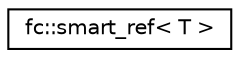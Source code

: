 digraph "Graphical Class Hierarchy"
{
  edge [fontname="Helvetica",fontsize="10",labelfontname="Helvetica",labelfontsize="10"];
  node [fontname="Helvetica",fontsize="10",shape=record];
  rankdir="LR";
  Node0 [label="fc::smart_ref\< T \>",height=0.2,width=0.4,color="black", fillcolor="white", style="filled",URL="$classfc_1_1smart__ref.html",tooltip="Used to forward declare value types and break circular dependencies or use heap allocation. "];
}

